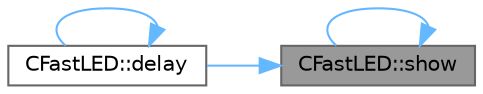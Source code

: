 digraph "CFastLED::show"
{
 // LATEX_PDF_SIZE
  bgcolor="transparent";
  edge [fontname=Helvetica,fontsize=10,labelfontname=Helvetica,labelfontsize=10];
  node [fontname=Helvetica,fontsize=10,shape=box,height=0.2,width=0.4];
  rankdir="RL";
  Node1 [id="Node000001",label="CFastLED::show",height=0.2,width=0.4,color="gray40", fillcolor="grey60", style="filled", fontcolor="black",tooltip="Update all our controllers with the current led colors."];
  Node1 -> Node2 [id="edge1_Node000001_Node000002",dir="back",color="steelblue1",style="solid",tooltip=" "];
  Node2 [id="Node000002",label="CFastLED::delay",height=0.2,width=0.4,color="grey40", fillcolor="white", style="filled",URL="$dd/dbb/class_c_fast_l_e_d_a6819ff831058a710d4582dfc09817202.html#a6819ff831058a710d4582dfc09817202",tooltip="Delay for the given number of milliseconds."];
  Node2 -> Node2 [id="edge2_Node000002_Node000002",dir="back",color="steelblue1",style="solid",tooltip=" "];
  Node1 -> Node1 [id="edge3_Node000001_Node000001",dir="back",color="steelblue1",style="solid",tooltip=" "];
}
